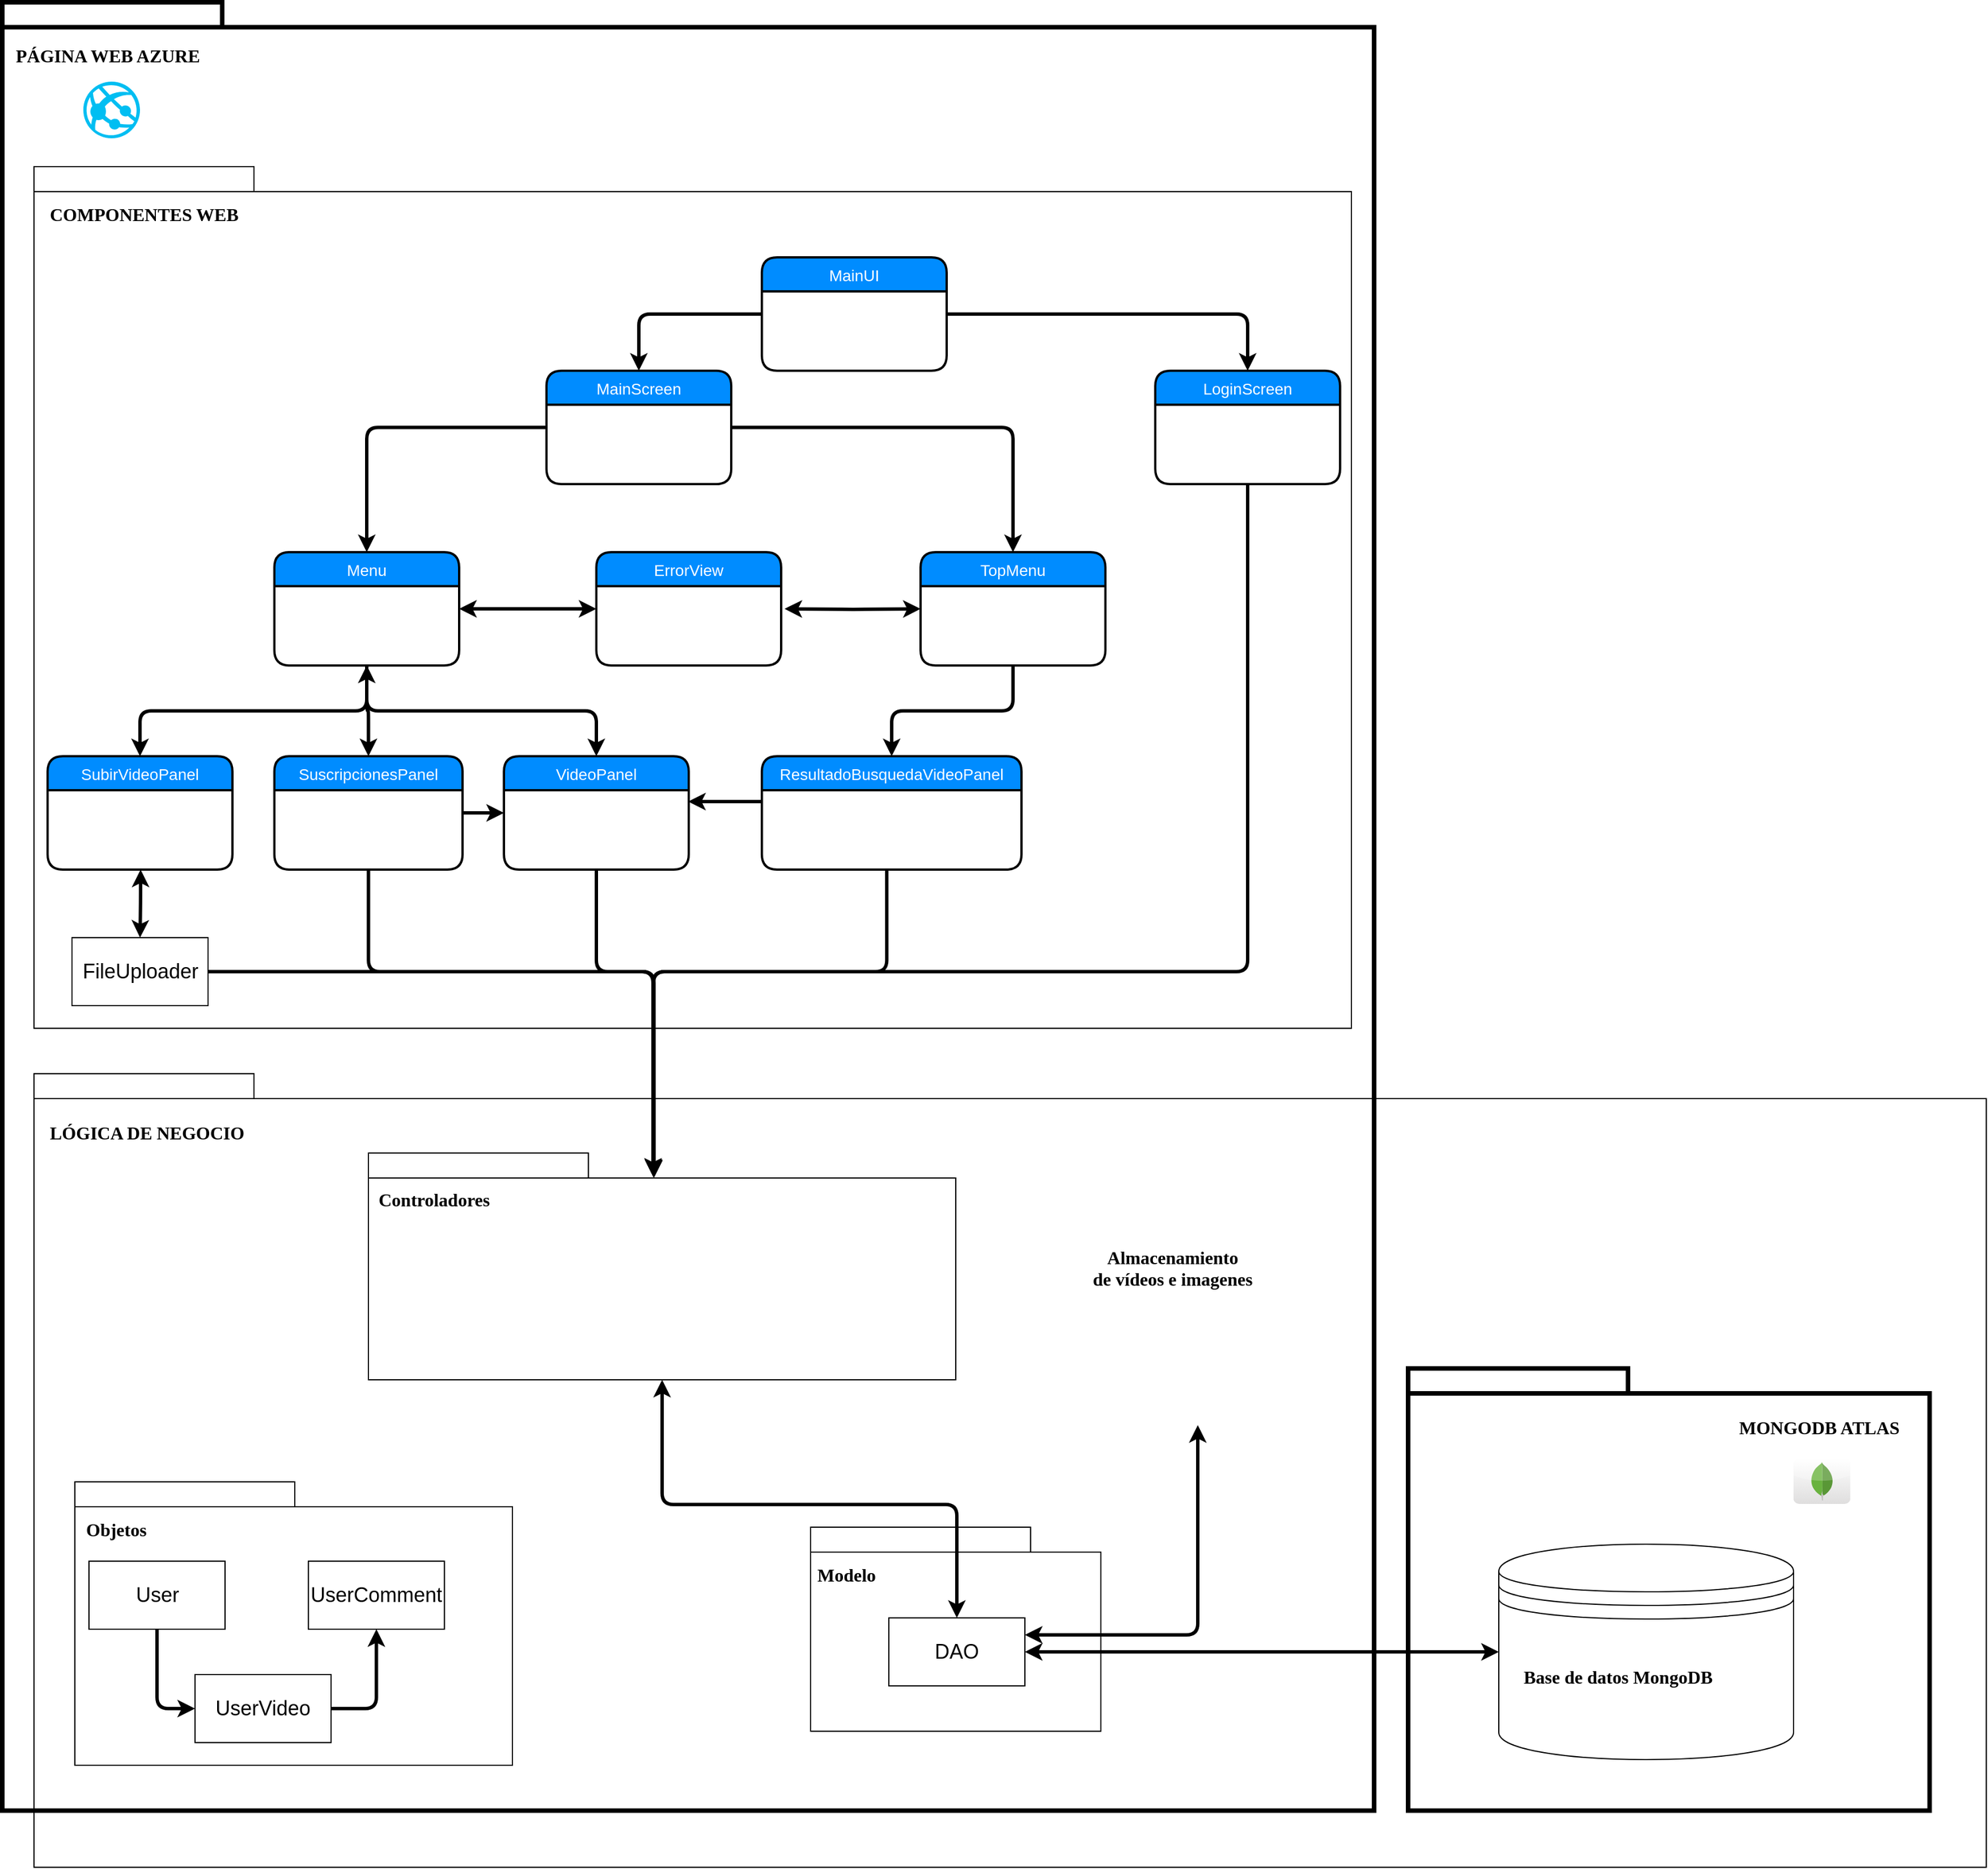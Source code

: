 <mxfile version="10.6.7" type="device"><diagram name="Page-1" id="b5b7bab2-c9e2-2cf4-8b2a-24fd1a2a6d21"><mxGraphModel dx="762" dy="537" grid="1" gridSize="10" guides="1" tooltips="1" connect="1" arrows="1" fold="1" page="1" pageScale="1" pageWidth="827" pageHeight="1169" background="#ffffff" math="0" shadow="0"><root><mxCell id="0"/><mxCell id="1" parent="0"/><mxCell id="6e0c8c40b5770093-72" value="" style="shape=folder;fontStyle=1;spacingTop=10;tabWidth=194;tabHeight=22;tabPosition=left;html=1;rounded=0;shadow=0;comic=0;labelBackgroundColor=none;strokeColor=#000000;strokeWidth=4;fillColor=none;fontFamily=Verdana;fontSize=10;fontColor=#000000;align=center;" parent="1" vertex="1"><mxGeometry x="60" y="115" width="1210" height="1595" as="geometry"/></mxCell><mxCell id="gohHQBSMhIUTdtkac_az-2" value="&lt;span style=&quot;font-size: 16px&quot;&gt;&lt;b&gt;PÁGINA WEB AZURE&lt;/b&gt;&lt;/span&gt;" style="text;html=1;align=left;verticalAlign=top;spacingTop=-4;fontSize=10;fontFamily=Verdana;fontColor=#000000;" parent="1" vertex="1"><mxGeometry x="70" y="150" width="130" height="20" as="geometry"/></mxCell><mxCell id="gohHQBSMhIUTdtkac_az-6" value="" style="verticalLabelPosition=bottom;html=1;verticalAlign=top;align=center;strokeColor=none;fillColor=#00BEF2;shape=mxgraph.azure.azure_website;pointerEvents=1;" parent="1" vertex="1"><mxGeometry x="131.5" y="185" width="50" height="50" as="geometry"/></mxCell><mxCell id="gohHQBSMhIUTdtkac_az-7" value="" style="shape=folder;fontStyle=1;spacingTop=10;tabWidth=194;tabHeight=22;tabPosition=left;html=1;rounded=0;shadow=0;comic=0;labelBackgroundColor=none;strokeColor=#000000;strokeWidth=1;fillColor=none;fontFamily=Verdana;fontSize=10;fontColor=#000000;align=center;" parent="1" vertex="1"><mxGeometry x="88" y="260" width="1162" height="760" as="geometry"/></mxCell><mxCell id="3A9E4mWGpj0FeRzl8Iys-14" style="edgeStyle=orthogonalEdgeStyle;orthogonalLoop=1;jettySize=auto;html=1;exitX=0;exitY=0.5;exitDx=0;exitDy=0;rounded=1;strokeWidth=3;entryX=0.5;entryY=0;entryDx=0;entryDy=0;" parent="1" source="3A9E4mWGpj0FeRzl8Iys-1" target="3A9E4mWGpj0FeRzl8Iys-3" edge="1"><mxGeometry relative="1" as="geometry"/></mxCell><mxCell id="3A9E4mWGpj0FeRzl8Iys-1" value="MainUI" style="swimlane;childLayout=stackLayout;horizontal=1;startSize=30;horizontalStack=0;fillColor=#008cff;fontColor=#FFFFFF;rounded=1;fontSize=14;fontStyle=0;strokeWidth=2;resizeParent=0;resizeLast=1;shadow=0;dashed=0;align=center;" parent="1" vertex="1"><mxGeometry x="730" y="340" width="163" height="100" as="geometry"/></mxCell><mxCell id="3A9E4mWGpj0FeRzl8Iys-3" value="MainScreen" style="swimlane;childLayout=stackLayout;horizontal=1;startSize=30;horizontalStack=0;fillColor=#008cff;fontColor=#FFFFFF;rounded=1;fontSize=14;fontStyle=0;strokeWidth=2;resizeParent=0;resizeLast=1;shadow=0;dashed=0;align=center;" parent="1" vertex="1"><mxGeometry x="540" y="440" width="163" height="100" as="geometry"/></mxCell><mxCell id="3A9E4mWGpj0FeRzl8Iys-4" value="Menu" style="swimlane;childLayout=stackLayout;horizontal=1;startSize=30;horizontalStack=0;fillColor=#008cff;fontColor=#FFFFFF;rounded=1;fontSize=14;fontStyle=0;strokeWidth=2;resizeParent=0;resizeLast=1;shadow=0;dashed=0;align=center;" parent="1" vertex="1"><mxGeometry x="300" y="600" width="163" height="100" as="geometry"/></mxCell><mxCell id="3A9E4mWGpj0FeRzl8Iys-5" value="TopMenu" style="swimlane;childLayout=stackLayout;horizontal=1;startSize=30;horizontalStack=0;fillColor=#008cff;fontColor=#FFFFFF;rounded=1;fontSize=14;fontStyle=0;strokeWidth=2;resizeParent=0;resizeLast=1;shadow=0;dashed=0;align=center;" parent="1" vertex="1"><mxGeometry x="870" y="600" width="163" height="100" as="geometry"/></mxCell><mxCell id="3A9E4mWGpj0FeRzl8Iys-6" value="ErrorView" style="swimlane;childLayout=stackLayout;horizontal=1;startSize=30;horizontalStack=0;fillColor=#008cff;fontColor=#FFFFFF;rounded=1;fontSize=14;fontStyle=0;strokeWidth=2;resizeParent=0;resizeLast=1;shadow=0;dashed=0;align=center;" parent="1" vertex="1"><mxGeometry x="584" y="600" width="163" height="100" as="geometry"/></mxCell><mxCell id="3A9E4mWGpj0FeRzl8Iys-7" value="SubirVideoPanel" style="swimlane;childLayout=stackLayout;horizontal=1;startSize=30;horizontalStack=0;fillColor=#008cff;fontColor=#FFFFFF;rounded=1;fontSize=14;fontStyle=0;strokeWidth=2;resizeParent=0;resizeLast=1;shadow=0;dashed=0;align=center;" parent="1" vertex="1"><mxGeometry x="100" y="780" width="163" height="100" as="geometry"/></mxCell><mxCell id="3A9E4mWGpj0FeRzl8Iys-8" value="VideoPanel" style="swimlane;childLayout=stackLayout;horizontal=1;startSize=30;horizontalStack=0;fillColor=#008cff;fontColor=#FFFFFF;rounded=1;fontSize=14;fontStyle=0;strokeWidth=2;resizeParent=0;resizeLast=1;shadow=0;dashed=0;align=center;" parent="1" vertex="1"><mxGeometry x="502.5" y="780" width="163" height="100" as="geometry"/></mxCell><mxCell id="3A9E4mWGpj0FeRzl8Iys-9" value="ResultadoBusquedaVideoPanel" style="swimlane;childLayout=stackLayout;horizontal=1;startSize=30;horizontalStack=0;fillColor=#008cff;fontColor=#FFFFFF;rounded=1;fontSize=14;fontStyle=0;strokeWidth=2;resizeParent=0;resizeLast=1;shadow=0;dashed=0;align=center;" parent="1" vertex="1"><mxGeometry x="730" y="780" width="229" height="100" as="geometry"/></mxCell><mxCell id="3A9E4mWGpj0FeRzl8Iys-10" value="SuscripcionesPanel" style="swimlane;childLayout=stackLayout;horizontal=1;startSize=30;horizontalStack=0;fillColor=#008cff;fontColor=#FFFFFF;rounded=1;fontSize=14;fontStyle=0;strokeWidth=2;resizeParent=0;resizeLast=1;shadow=0;dashed=0;align=center;" parent="1" vertex="1"><mxGeometry x="300" y="780" width="166" height="100" as="geometry"/></mxCell><mxCell id="3A9E4mWGpj0FeRzl8Iys-11" value="LoginScreen" style="swimlane;childLayout=stackLayout;horizontal=1;startSize=30;horizontalStack=0;fillColor=#008cff;fontColor=#FFFFFF;rounded=1;fontSize=14;fontStyle=0;strokeWidth=2;resizeParent=0;resizeLast=1;shadow=0;dashed=0;align=center;" parent="1" vertex="1"><mxGeometry x="1077" y="440" width="163" height="100" as="geometry"/></mxCell><mxCell id="3A9E4mWGpj0FeRzl8Iys-13" value="&lt;font style=&quot;font-size: 18px&quot;&gt;FileUploader&lt;/font&gt;" style="rounded=0;whiteSpace=wrap;html=1;" parent="1" vertex="1"><mxGeometry x="121.5" y="940" width="120" height="60" as="geometry"/></mxCell><mxCell id="3A9E4mWGpj0FeRzl8Iys-16" style="edgeStyle=orthogonalEdgeStyle;orthogonalLoop=1;jettySize=auto;html=1;exitX=1;exitY=0.5;exitDx=0;exitDy=0;rounded=1;strokeWidth=3;entryX=0.5;entryY=0;entryDx=0;entryDy=0;" parent="1" source="3A9E4mWGpj0FeRzl8Iys-1" target="3A9E4mWGpj0FeRzl8Iys-11" edge="1"><mxGeometry relative="1" as="geometry"><mxPoint x="739.706" y="400.235" as="sourcePoint"/><mxPoint x="593.824" y="485" as="targetPoint"/></mxGeometry></mxCell><mxCell id="3A9E4mWGpj0FeRzl8Iys-17" style="edgeStyle=orthogonalEdgeStyle;orthogonalLoop=1;jettySize=auto;html=1;rounded=1;strokeWidth=3;startArrow=classic;startFill=1;exitX=1;exitY=0.5;exitDx=0;exitDy=0;entryX=0;entryY=0.5;entryDx=0;entryDy=0;" parent="1" source="3A9E4mWGpj0FeRzl8Iys-4" target="3A9E4mWGpj0FeRzl8Iys-6" edge="1"><mxGeometry relative="1" as="geometry"><mxPoint x="560" y="650" as="sourcePoint"/><mxPoint x="580" y="650" as="targetPoint"/><Array as="points"/></mxGeometry></mxCell><mxCell id="3A9E4mWGpj0FeRzl8Iys-18" style="edgeStyle=orthogonalEdgeStyle;orthogonalLoop=1;jettySize=auto;html=1;rounded=1;strokeWidth=3;entryX=0.5;entryY=0;entryDx=0;entryDy=0;exitX=1;exitY=0.5;exitDx=0;exitDy=0;" parent="1" source="3A9E4mWGpj0FeRzl8Iys-3" target="3A9E4mWGpj0FeRzl8Iys-5" edge="1"><mxGeometry relative="1" as="geometry"><mxPoint x="650.294" y="549.647" as="sourcePoint"/><mxPoint x="651.471" y="609.647" as="targetPoint"/><Array as="points"><mxPoint x="952" y="490"/></Array></mxGeometry></mxCell><mxCell id="3A9E4mWGpj0FeRzl8Iys-19" style="edgeStyle=orthogonalEdgeStyle;orthogonalLoop=1;jettySize=auto;html=1;rounded=1;strokeWidth=3;startArrow=classic;startFill=1;entryX=0;entryY=0.5;entryDx=0;entryDy=0;" parent="1" target="3A9E4mWGpj0FeRzl8Iys-5" edge="1"><mxGeometry relative="1" as="geometry"><mxPoint x="750" y="650" as="sourcePoint"/><mxPoint x="594.286" y="660.286" as="targetPoint"/><Array as="points"/></mxGeometry></mxCell><mxCell id="3A9E4mWGpj0FeRzl8Iys-21" style="edgeStyle=orthogonalEdgeStyle;orthogonalLoop=1;jettySize=auto;html=1;rounded=1;strokeWidth=3;exitX=0;exitY=0.5;exitDx=0;exitDy=0;entryX=0.5;entryY=0;entryDx=0;entryDy=0;" parent="1" source="3A9E4mWGpj0FeRzl8Iys-3" target="3A9E4mWGpj0FeRzl8Iys-4" edge="1"><mxGeometry relative="1" as="geometry"><mxPoint x="675.172" y="499.793" as="sourcePoint"/><mxPoint x="382" y="590" as="targetPoint"/><Array as="points"><mxPoint x="382" y="490"/></Array></mxGeometry></mxCell><mxCell id="3A9E4mWGpj0FeRzl8Iys-23" style="edgeStyle=orthogonalEdgeStyle;orthogonalLoop=1;jettySize=auto;html=1;rounded=1;strokeWidth=3;entryX=0.5;entryY=0;entryDx=0;entryDy=0;exitX=0.5;exitY=1;exitDx=0;exitDy=0;startArrow=classic;startFill=1;" parent="1" source="3A9E4mWGpj0FeRzl8Iys-4" target="3A9E4mWGpj0FeRzl8Iys-10" edge="1"><mxGeometry relative="1" as="geometry"><mxPoint x="300" y="640" as="sourcePoint"/><mxPoint x="391.529" y="609.647" as="targetPoint"/><Array as="points"><mxPoint x="382" y="740"/><mxPoint x="383" y="740"/></Array></mxGeometry></mxCell><mxCell id="3A9E4mWGpj0FeRzl8Iys-24" style="edgeStyle=orthogonalEdgeStyle;orthogonalLoop=1;jettySize=auto;html=1;rounded=1;strokeWidth=3;entryX=0.5;entryY=0;entryDx=0;entryDy=0;exitX=0.5;exitY=1;exitDx=0;exitDy=0;" parent="1" source="3A9E4mWGpj0FeRzl8Iys-4" target="3A9E4mWGpj0FeRzl8Iys-7" edge="1"><mxGeometry relative="1" as="geometry"><mxPoint x="391.833" y="709.667" as="sourcePoint"/><mxPoint x="172.667" y="779.667" as="targetPoint"/><Array as="points"><mxPoint x="381" y="740"/><mxPoint x="181" y="740"/></Array></mxGeometry></mxCell><mxCell id="3A9E4mWGpj0FeRzl8Iys-25" style="edgeStyle=orthogonalEdgeStyle;orthogonalLoop=1;jettySize=auto;html=1;rounded=1;strokeWidth=3;entryX=0.5;entryY=0;entryDx=0;entryDy=0;exitX=0.5;exitY=1;exitDx=0;exitDy=0;" parent="1" source="3A9E4mWGpj0FeRzl8Iys-4" target="3A9E4mWGpj0FeRzl8Iys-8" edge="1"><mxGeometry relative="1" as="geometry"><mxPoint x="391.286" y="710" as="sourcePoint"/><mxPoint x="391.286" y="780.286" as="targetPoint"/><Array as="points"><mxPoint x="381" y="740"/><mxPoint x="584" y="740"/></Array></mxGeometry></mxCell><mxCell id="3A9E4mWGpj0FeRzl8Iys-26" style="edgeStyle=orthogonalEdgeStyle;orthogonalLoop=1;jettySize=auto;html=1;rounded=1;strokeWidth=3;entryX=0.5;entryY=0;entryDx=0;entryDy=0;exitX=0.5;exitY=1;exitDx=0;exitDy=0;" parent="1" source="3A9E4mWGpj0FeRzl8Iys-5" target="3A9E4mWGpj0FeRzl8Iys-9" edge="1"><mxGeometry relative="1" as="geometry"><mxPoint x="380" y="700" as="sourcePoint"/><mxPoint x="611.833" y="779.667" as="targetPoint"/><Array as="points"><mxPoint x="951" y="740"/><mxPoint x="845" y="740"/></Array></mxGeometry></mxCell><mxCell id="3A9E4mWGpj0FeRzl8Iys-27" style="edgeStyle=orthogonalEdgeStyle;orthogonalLoop=1;jettySize=auto;html=1;rounded=1;strokeWidth=3;" parent="1" edge="1"><mxGeometry relative="1" as="geometry"><mxPoint x="730" y="820" as="sourcePoint"/><mxPoint x="665" y="820" as="targetPoint"/><Array as="points"><mxPoint x="720" y="820"/><mxPoint x="720" y="820"/></Array></mxGeometry></mxCell><mxCell id="3A9E4mWGpj0FeRzl8Iys-28" style="edgeStyle=orthogonalEdgeStyle;orthogonalLoop=1;jettySize=auto;html=1;rounded=1;strokeWidth=3;exitX=1;exitY=0.5;exitDx=0;exitDy=0;entryX=0;entryY=0.5;entryDx=0;entryDy=0;" parent="1" source="3A9E4mWGpj0FeRzl8Iys-10" target="3A9E4mWGpj0FeRzl8Iys-8" edge="1"><mxGeometry relative="1" as="geometry"><mxPoint x="739.905" y="830.143" as="sourcePoint"/><mxPoint x="500" y="830" as="targetPoint"/><Array as="points"/></mxGeometry></mxCell><mxCell id="3A9E4mWGpj0FeRzl8Iys-29" style="edgeStyle=orthogonalEdgeStyle;orthogonalLoop=1;jettySize=auto;html=1;rounded=1;strokeWidth=3;entryX=0.5;entryY=0;entryDx=0;entryDy=0;startArrow=classic;startFill=1;" parent="1" target="3A9E4mWGpj0FeRzl8Iys-13" edge="1"><mxGeometry relative="1" as="geometry"><mxPoint x="182" y="880" as="sourcePoint"/><mxPoint x="393" y="790" as="targetPoint"/><Array as="points"><mxPoint x="182" y="910"/><mxPoint x="181" y="750"/></Array></mxGeometry></mxCell><mxCell id="3A9E4mWGpj0FeRzl8Iys-30" value="&lt;b style=&quot;font-size: 16px&quot;&gt;COMPONENTES WEB&lt;/b&gt;" style="text;html=1;align=left;verticalAlign=top;spacingTop=-4;fontSize=10;fontFamily=Verdana;fontColor=#000000;" parent="1" vertex="1"><mxGeometry x="100" y="290" width="130" height="20" as="geometry"/></mxCell><mxCell id="3A9E4mWGpj0FeRzl8Iys-31" value="" style="shape=folder;fontStyle=1;spacingTop=10;tabWidth=194;tabHeight=22;tabPosition=left;html=1;rounded=0;shadow=0;comic=0;labelBackgroundColor=none;strokeColor=#000000;strokeWidth=1;fillColor=none;fontFamily=Verdana;fontSize=10;fontColor=#000000;align=center;" parent="1" vertex="1"><mxGeometry x="88" y="1060" width="1722" height="700" as="geometry"/></mxCell><mxCell id="3A9E4mWGpj0FeRzl8Iys-32" value="&lt;b style=&quot;font-size: 16px&quot;&gt;LÓGICA DE NEGOCIO&lt;/b&gt;" style="text;html=1;align=left;verticalAlign=top;spacingTop=-4;fontSize=10;fontFamily=Verdana;fontColor=#000000;" parent="1" vertex="1"><mxGeometry x="100" y="1100" width="130" height="20" as="geometry"/></mxCell><mxCell id="3A9E4mWGpj0FeRzl8Iys-33" value="" style="shape=folder;fontStyle=1;spacingTop=10;tabWidth=194;tabHeight=22;tabPosition=left;html=1;rounded=0;shadow=0;comic=0;labelBackgroundColor=none;strokeColor=#000000;strokeWidth=1;fillColor=none;fontFamily=Verdana;fontSize=10;fontColor=#000000;align=center;" parent="1" vertex="1"><mxGeometry x="383" y="1130" width="518" height="200" as="geometry"/></mxCell><mxCell id="3A9E4mWGpj0FeRzl8Iys-34" value="&lt;b style=&quot;font-size: 16px&quot;&gt;Controladores&lt;/b&gt;" style="text;html=1;align=left;verticalAlign=top;spacingTop=-4;fontSize=10;fontFamily=Verdana;fontColor=#000000;" parent="1" vertex="1"><mxGeometry x="390" y="1159" width="130" height="20" as="geometry"/></mxCell><mxCell id="3A9E4mWGpj0FeRzl8Iys-35" value="" style="shape=folder;fontStyle=1;spacingTop=10;tabWidth=194;tabHeight=22;tabPosition=left;html=1;rounded=0;shadow=0;comic=0;labelBackgroundColor=none;strokeColor=#000000;strokeWidth=1;fillColor=none;fontFamily=Verdana;fontSize=10;fontColor=#000000;align=center;" parent="1" vertex="1"><mxGeometry x="124" y="1420" width="386" height="250" as="geometry"/></mxCell><mxCell id="3A9E4mWGpj0FeRzl8Iys-36" value="&lt;b style=&quot;font-size: 16px&quot;&gt;Objetos&lt;/b&gt;" style="text;html=1;align=left;verticalAlign=top;spacingTop=-4;fontSize=10;fontFamily=Verdana;fontColor=#000000;" parent="1" vertex="1"><mxGeometry x="131.5" y="1450" width="130" height="20" as="geometry"/></mxCell><mxCell id="3A9E4mWGpj0FeRzl8Iys-37" value="&lt;font style=&quot;font-size: 18px&quot;&gt;User&lt;/font&gt;" style="rounded=0;whiteSpace=wrap;html=1;" parent="1" vertex="1"><mxGeometry x="136.5" y="1490" width="120" height="60" as="geometry"/></mxCell><mxCell id="3A9E4mWGpj0FeRzl8Iys-38" value="&lt;font style=&quot;font-size: 18px&quot;&gt;UserComment&lt;/font&gt;" style="rounded=0;whiteSpace=wrap;html=1;" parent="1" vertex="1"><mxGeometry x="330" y="1490" width="120" height="60" as="geometry"/></mxCell><mxCell id="3A9E4mWGpj0FeRzl8Iys-39" value="&lt;font style=&quot;font-size: 18px&quot;&gt;UserVideo&lt;/font&gt;" style="rounded=0;whiteSpace=wrap;html=1;" parent="1" vertex="1"><mxGeometry x="230" y="1590" width="120" height="60" as="geometry"/></mxCell><mxCell id="3A9E4mWGpj0FeRzl8Iys-40" style="edgeStyle=orthogonalEdgeStyle;orthogonalLoop=1;jettySize=auto;html=1;rounded=1;strokeWidth=3;entryX=0;entryY=0.5;entryDx=0;entryDy=0;startArrow=none;startFill=0;exitX=0.5;exitY=1;exitDx=0;exitDy=0;" parent="1" source="3A9E4mWGpj0FeRzl8Iys-37" target="3A9E4mWGpj0FeRzl8Iys-39" edge="1"><mxGeometry relative="1" as="geometry"><mxPoint x="192.167" y="889.667" as="sourcePoint"/><mxPoint x="191.333" y="939.667" as="targetPoint"/><Array as="points"/></mxGeometry></mxCell><mxCell id="3A9E4mWGpj0FeRzl8Iys-41" style="edgeStyle=orthogonalEdgeStyle;orthogonalLoop=1;jettySize=auto;html=1;rounded=1;strokeWidth=3;entryX=0.5;entryY=1;entryDx=0;entryDy=0;startArrow=none;startFill=0;exitX=1;exitY=0.5;exitDx=0;exitDy=0;" parent="1" source="3A9E4mWGpj0FeRzl8Iys-39" target="3A9E4mWGpj0FeRzl8Iys-38" edge="1"><mxGeometry relative="1" as="geometry"><mxPoint x="206.286" y="1560.286" as="sourcePoint"/><mxPoint x="240" y="1630" as="targetPoint"/><Array as="points"/></mxGeometry></mxCell><mxCell id="3A9E4mWGpj0FeRzl8Iys-46" value="" style="shape=folder;fontStyle=1;spacingTop=10;tabWidth=194;tabHeight=22;tabPosition=left;html=1;rounded=0;shadow=0;comic=0;labelBackgroundColor=none;strokeColor=#000000;strokeWidth=1;fillColor=none;fontFamily=Verdana;fontSize=10;fontColor=#000000;align=center;" parent="1" vertex="1"><mxGeometry x="773" y="1460" width="256" height="180" as="geometry"/></mxCell><mxCell id="3A9E4mWGpj0FeRzl8Iys-47" value="&lt;b style=&quot;font-size: 16px&quot;&gt;Modelo&lt;/b&gt;" style="text;html=1;align=left;verticalAlign=top;spacingTop=-4;fontSize=10;fontFamily=Verdana;fontColor=#000000;" parent="1" vertex="1"><mxGeometry x="777" y="1490" width="130" height="20" as="geometry"/></mxCell><mxCell id="3A9E4mWGpj0FeRzl8Iys-48" value="&lt;font style=&quot;font-size: 18px&quot;&gt;DAO&lt;/font&gt;" style="rounded=0;whiteSpace=wrap;html=1;" parent="1" vertex="1"><mxGeometry x="842" y="1540" width="120" height="60" as="geometry"/></mxCell><mxCell id="3A9E4mWGpj0FeRzl8Iys-50" value="" style="shape=folder;fontStyle=1;spacingTop=10;tabWidth=194;tabHeight=22;tabPosition=left;html=1;rounded=0;shadow=0;comic=0;labelBackgroundColor=none;strokeColor=#000000;strokeWidth=4;fillColor=none;fontFamily=Verdana;fontSize=10;fontColor=#000000;align=center;" parent="1" vertex="1"><mxGeometry x="1300" y="1320" width="460" height="390" as="geometry"/></mxCell><mxCell id="3A9E4mWGpj0FeRzl8Iys-51" value="&lt;span style=&quot;font-size: 16px&quot;&gt;&lt;b&gt;MONGODB ATLAS&lt;/b&gt;&lt;/span&gt;" style="text;html=1;align=left;verticalAlign=top;spacingTop=-4;fontSize=10;fontFamily=Verdana;fontColor=#000000;" parent="1" vertex="1"><mxGeometry x="1590" y="1360" width="130" height="20" as="geometry"/></mxCell><mxCell id="3A9E4mWGpj0FeRzl8Iys-53" value="" style="dashed=0;outlineConnect=0;html=1;align=center;labelPosition=center;verticalLabelPosition=bottom;verticalAlign=top;shape=mxgraph.webicons.mongodb;fillColor=#FFFFFF;gradientColor=#DFDEDE;strokeWidth=11;" parent="1" vertex="1"><mxGeometry x="1640" y="1399.5" width="50" height="40" as="geometry"/></mxCell><mxCell id="3A9E4mWGpj0FeRzl8Iys-54" value="" style="shape=datastore;whiteSpace=wrap;html=1;" parent="1" vertex="1"><mxGeometry x="1380" y="1475" width="260" height="190" as="geometry"/></mxCell><mxCell id="3A9E4mWGpj0FeRzl8Iys-55" value="&lt;span style=&quot;font-size: 16px&quot;&gt;&lt;b&gt;Base de datos MongoDB&lt;/b&gt;&lt;/span&gt;" style="text;html=1;align=left;verticalAlign=top;spacingTop=-4;fontSize=10;fontFamily=Verdana;fontColor=#000000;" parent="1" vertex="1"><mxGeometry x="1400" y="1580" width="130" height="20" as="geometry"/></mxCell><mxCell id="3A9E4mWGpj0FeRzl8Iys-59" style="edgeStyle=orthogonalEdgeStyle;orthogonalLoop=1;jettySize=auto;html=1;rounded=1;strokeWidth=3;exitX=0.5;exitY=1;exitDx=0;exitDy=0;entryX=0.486;entryY=0.11;entryDx=0;entryDy=0;entryPerimeter=0;" parent="1" source="3A9E4mWGpj0FeRzl8Iys-10" target="3A9E4mWGpj0FeRzl8Iys-33" edge="1"><mxGeometry relative="1" as="geometry"><mxPoint x="476" y="840" as="sourcePoint"/><mxPoint x="513" y="840" as="targetPoint"/><Array as="points"><mxPoint x="383" y="970"/><mxPoint x="635" y="970"/></Array></mxGeometry></mxCell><mxCell id="3A9E4mWGpj0FeRzl8Iys-60" style="edgeStyle=orthogonalEdgeStyle;orthogonalLoop=1;jettySize=auto;html=1;rounded=1;strokeWidth=3;exitX=0.5;exitY=1;exitDx=0;exitDy=0;" parent="1" source="3A9E4mWGpj0FeRzl8Iys-8" edge="1"><mxGeometry relative="1" as="geometry"><mxPoint x="584" y="887" as="sourcePoint"/><mxPoint x="634" y="1150" as="targetPoint"/><Array as="points"><mxPoint x="584" y="970"/><mxPoint x="634" y="970"/></Array></mxGeometry></mxCell><mxCell id="3A9E4mWGpj0FeRzl8Iys-61" style="edgeStyle=orthogonalEdgeStyle;orthogonalLoop=1;jettySize=auto;html=1;rounded=1;strokeWidth=3;exitX=1;exitY=0.5;exitDx=0;exitDy=0;entryX=0.486;entryY=0.109;entryDx=0;entryDy=0;entryPerimeter=0;" parent="1" source="3A9E4mWGpj0FeRzl8Iys-13" target="3A9E4mWGpj0FeRzl8Iys-33" edge="1"><mxGeometry relative="1" as="geometry"><mxPoint x="393" y="889.667" as="sourcePoint"/><mxPoint x="634" y="1140" as="targetPoint"/><Array as="points"><mxPoint x="634" y="970"/></Array></mxGeometry></mxCell><mxCell id="3A9E4mWGpj0FeRzl8Iys-63" style="edgeStyle=orthogonalEdgeStyle;orthogonalLoop=1;jettySize=auto;html=1;rounded=1;strokeWidth=3;exitX=0.5;exitY=1;exitDx=0;exitDy=0;" parent="1" source="3A9E4mWGpj0FeRzl8Iys-11" edge="1"><mxGeometry relative="1" as="geometry"><mxPoint x="250.064" y="979.973" as="sourcePoint"/><mxPoint x="634.5" y="1151" as="targetPoint"/><Array as="points"><mxPoint x="1158" y="970"/><mxPoint x="634" y="970"/></Array></mxGeometry></mxCell><mxCell id="3A9E4mWGpj0FeRzl8Iys-65" style="edgeStyle=orthogonalEdgeStyle;orthogonalLoop=1;jettySize=auto;html=1;rounded=1;strokeWidth=3;exitX=0.5;exitY=1;exitDx=0;exitDy=0;entryX=0.485;entryY=0.105;entryDx=0;entryDy=0;entryPerimeter=0;" parent="1" target="3A9E4mWGpj0FeRzl8Iys-33" edge="1"><mxGeometry relative="1" as="geometry"><mxPoint x="840.167" y="880" as="sourcePoint"/><mxPoint x="630.167" y="1151" as="targetPoint"/><Array as="points"><mxPoint x="840" y="970"/><mxPoint x="634" y="970"/></Array></mxGeometry></mxCell><mxCell id="3A9E4mWGpj0FeRzl8Iys-66" style="edgeStyle=orthogonalEdgeStyle;orthogonalLoop=1;jettySize=auto;html=1;rounded=1;strokeWidth=3;exitX=0.5;exitY=1;exitDx=0;exitDy=0;entryX=0.5;entryY=0;entryDx=0;entryDy=0;exitPerimeter=0;startArrow=classic;startFill=1;" parent="1" source="3A9E4mWGpj0FeRzl8Iys-33" target="3A9E4mWGpj0FeRzl8Iys-48" edge="1"><mxGeometry relative="1" as="geometry"><mxPoint x="850" y="890" as="sourcePoint"/><mxPoint x="644" y="1161" as="targetPoint"/><Array as="points"><mxPoint x="642" y="1440"/><mxPoint x="902" y="1440"/></Array></mxGeometry></mxCell><mxCell id="3A9E4mWGpj0FeRzl8Iys-67" style="edgeStyle=orthogonalEdgeStyle;orthogonalLoop=1;jettySize=auto;html=1;rounded=1;strokeWidth=3;exitX=1;exitY=0.5;exitDx=0;exitDy=0;startArrow=classic;startFill=1;" parent="1" source="3A9E4mWGpj0FeRzl8Iys-48" target="3A9E4mWGpj0FeRzl8Iys-54" edge="1"><mxGeometry relative="1" as="geometry"><mxPoint x="652.571" y="1340" as="sourcePoint"/><mxPoint x="912.571" y="1550" as="targetPoint"/><Array as="points"/></mxGeometry></mxCell><mxCell id="khg4tTlsOMiX8CPZPkX7-1" value="" style="shape=image;html=1;verticalAlign=top;verticalLabelPosition=bottom;labelBackgroundColor=#ffffff;imageAspect=0;aspect=fixed;image=https://cdn2.iconfinder.com/data/icons/font-awesome/1792/hdd-o-128.png" vertex="1" parent="1"><mxGeometry x="1050" y="1241" width="129" height="129" as="geometry"/></mxCell><mxCell id="khg4tTlsOMiX8CPZPkX7-2" value="&lt;div style=&quot;text-align: center&quot;&gt;&lt;b style=&quot;font-size: 16px&quot;&gt;Almacenamiento&lt;/b&gt;&lt;/div&gt;&lt;span style=&quot;font-size: 16px&quot;&gt;&lt;b&gt;&lt;div style=&quot;text-align: center&quot;&gt;&lt;b&gt;de vídeos e imagenes&lt;/b&gt;&lt;/div&gt;&lt;/b&gt;&lt;/span&gt;" style="text;html=1;align=left;verticalAlign=top;spacingTop=-4;fontSize=10;fontFamily=Verdana;fontColor=#000000;" vertex="1" parent="1"><mxGeometry x="1020" y="1210" width="130" height="20" as="geometry"/></mxCell><mxCell id="khg4tTlsOMiX8CPZPkX7-3" style="edgeStyle=orthogonalEdgeStyle;orthogonalLoop=1;jettySize=auto;html=1;rounded=1;strokeWidth=3;exitX=1;exitY=0.25;exitDx=0;exitDy=0;startArrow=classic;startFill=1;entryX=0.5;entryY=1;entryDx=0;entryDy=0;" edge="1" parent="1" source="3A9E4mWGpj0FeRzl8Iys-48" target="khg4tTlsOMiX8CPZPkX7-1"><mxGeometry relative="1" as="geometry"><mxPoint x="972.571" y="1580" as="sourcePoint"/><mxPoint x="1390" y="1580" as="targetPoint"/><Array as="points"><mxPoint x="1114" y="1555"/></Array></mxGeometry></mxCell></root></mxGraphModel></diagram></mxfile>